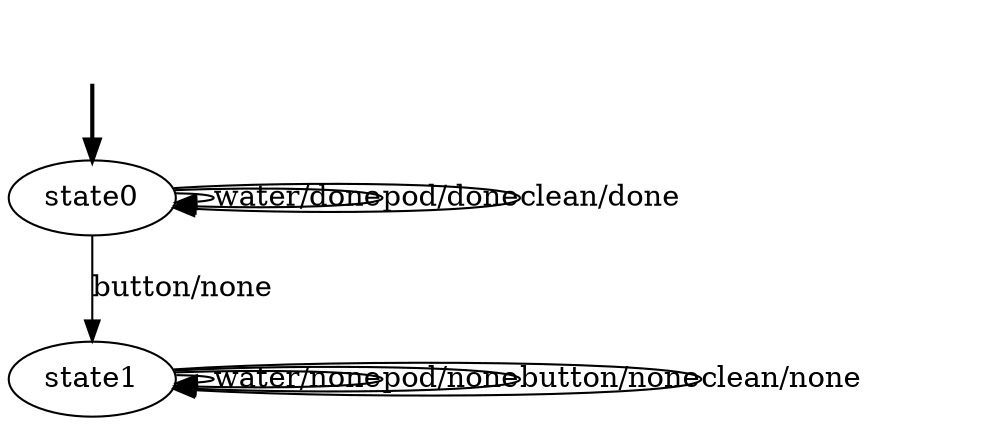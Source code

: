 digraph {
	fake [style=invisible]
	state1
	state0 [root=true]
	fake -> state0 [style=bold]
	state0 -> state0 [label="water/done"]
	state0 -> state0 [label="pod/done"]
	state0 -> state1 [label="button/none"]
	state0 -> state0 [label="clean/done"]
	state1 -> state1 [label="water/none"]
	state1 -> state1 [label="pod/none"]
	state1 -> state1 [label="button/none"]
	state1 -> state1 [label="clean/none"]
}
